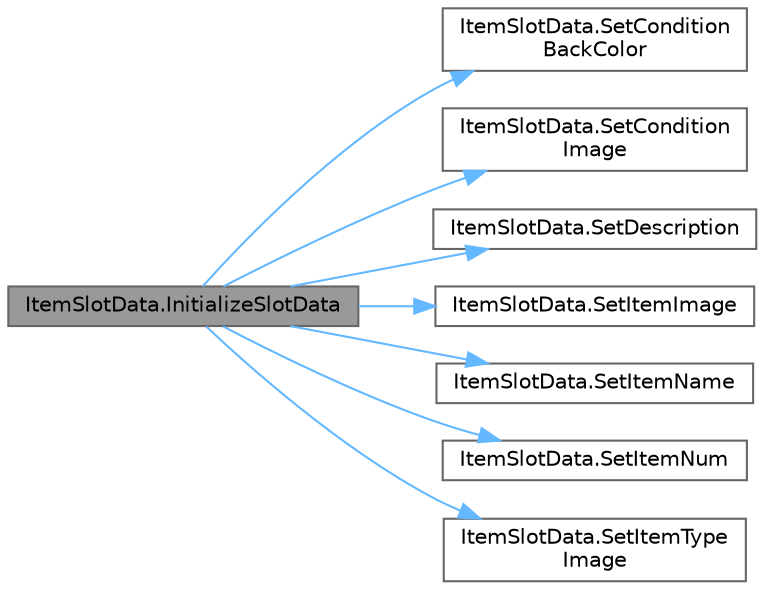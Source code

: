 digraph "ItemSlotData.InitializeSlotData"
{
 // LATEX_PDF_SIZE
  bgcolor="transparent";
  edge [fontname=Helvetica,fontsize=10,labelfontname=Helvetica,labelfontsize=10];
  node [fontname=Helvetica,fontsize=10,shape=box,height=0.2,width=0.4];
  rankdir="LR";
  Node1 [id="Node000001",label="ItemSlotData.InitializeSlotData",height=0.2,width=0.4,color="gray40", fillcolor="grey60", style="filled", fontcolor="black",tooltip=" "];
  Node1 -> Node2 [id="edge1_Node000001_Node000002",color="steelblue1",style="solid",tooltip=" "];
  Node2 [id="Node000002",label="ItemSlotData.SetCondition\lBackColor",height=0.2,width=0.4,color="grey40", fillcolor="white", style="filled",URL="$class_item_slot_data.html#a7be5650519d22664baf8c44336719812",tooltip=" "];
  Node1 -> Node3 [id="edge2_Node000001_Node000003",color="steelblue1",style="solid",tooltip=" "];
  Node3 [id="Node000003",label="ItemSlotData.SetCondition\lImage",height=0.2,width=0.4,color="grey40", fillcolor="white", style="filled",URL="$class_item_slot_data.html#a057dd61a5eec59f983b60824307abff4",tooltip=" "];
  Node1 -> Node4 [id="edge3_Node000001_Node000004",color="steelblue1",style="solid",tooltip=" "];
  Node4 [id="Node000004",label="ItemSlotData.SetDescription",height=0.2,width=0.4,color="grey40", fillcolor="white", style="filled",URL="$class_item_slot_data.html#a8561e651b61623c67254426ef5f61bc8",tooltip=" "];
  Node1 -> Node5 [id="edge4_Node000001_Node000005",color="steelblue1",style="solid",tooltip=" "];
  Node5 [id="Node000005",label="ItemSlotData.SetItemImage",height=0.2,width=0.4,color="grey40", fillcolor="white", style="filled",URL="$class_item_slot_data.html#a14af77717cc0cd375bf5e27f0428fb4b",tooltip=" "];
  Node1 -> Node6 [id="edge5_Node000001_Node000006",color="steelblue1",style="solid",tooltip=" "];
  Node6 [id="Node000006",label="ItemSlotData.SetItemName",height=0.2,width=0.4,color="grey40", fillcolor="white", style="filled",URL="$class_item_slot_data.html#abc98443aabd8f48de9c2b3cd675c96bd",tooltip=" "];
  Node1 -> Node7 [id="edge6_Node000001_Node000007",color="steelblue1",style="solid",tooltip=" "];
  Node7 [id="Node000007",label="ItemSlotData.SetItemNum",height=0.2,width=0.4,color="grey40", fillcolor="white", style="filled",URL="$class_item_slot_data.html#af69f1d48a8030a217a3a06bc5e89e890",tooltip=" "];
  Node1 -> Node8 [id="edge7_Node000001_Node000008",color="steelblue1",style="solid",tooltip=" "];
  Node8 [id="Node000008",label="ItemSlotData.SetItemType\lImage",height=0.2,width=0.4,color="grey40", fillcolor="white", style="filled",URL="$class_item_slot_data.html#a08993504be6cf27f7dc5734f8c9cbc83",tooltip=" "];
}
